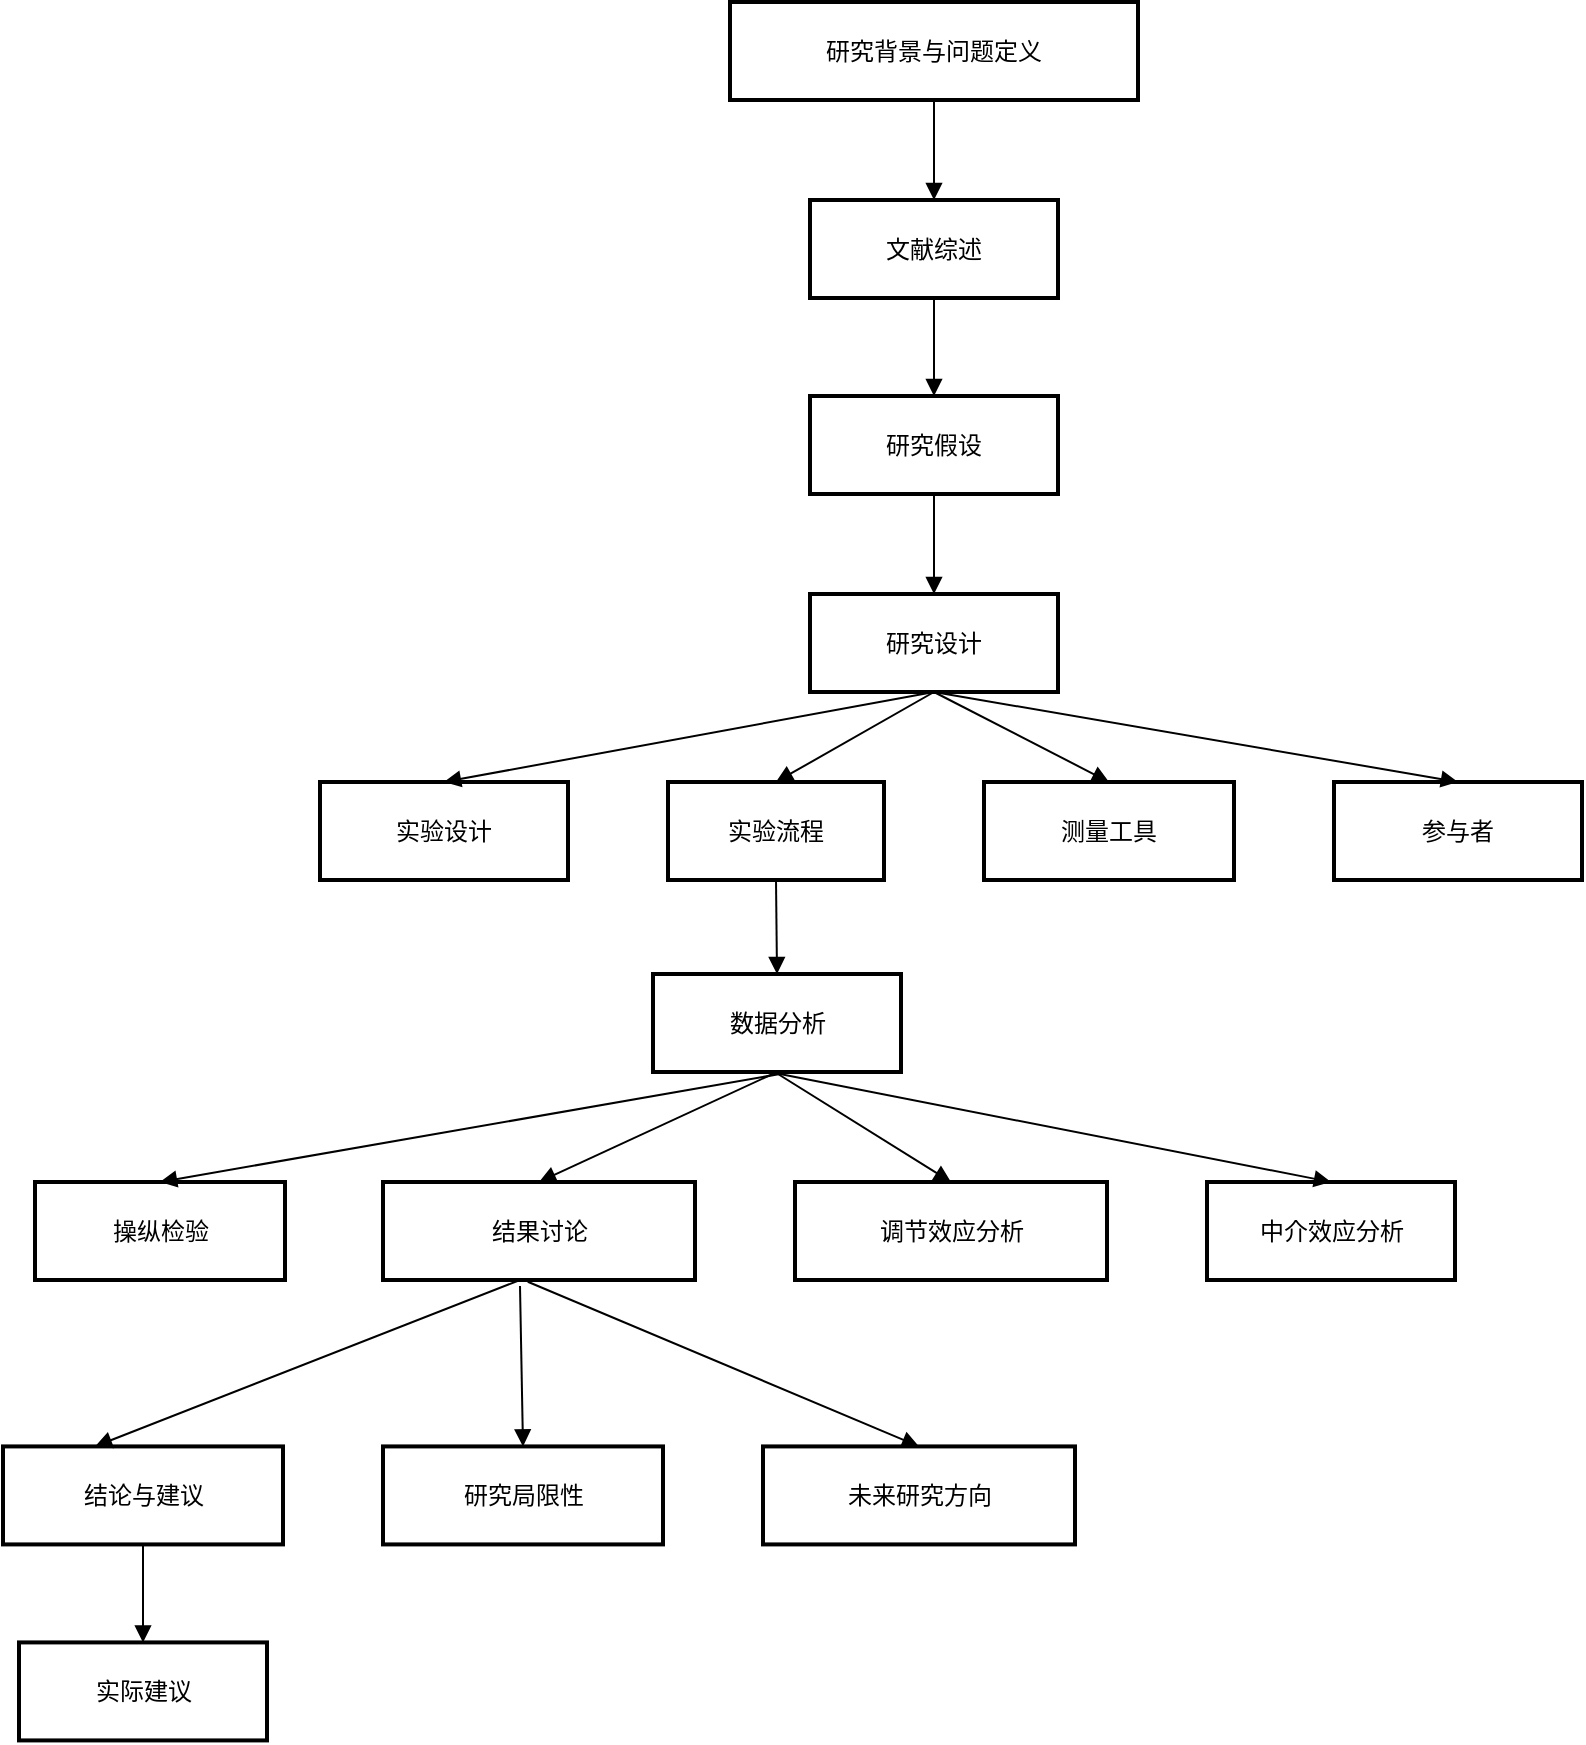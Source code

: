 <mxfile version="24.8.4">
  <diagram name="第 1 页" id="OaF-bhKsmrMqnqu9_Pql">
    <mxGraphModel dx="2295" dy="871" grid="1" gridSize="10" guides="1" tooltips="1" connect="1" arrows="1" fold="1" page="1" pageScale="1" pageWidth="827" pageHeight="1169" math="0" shadow="0">
      <root>
        <mxCell id="0" />
        <mxCell id="1" parent="0" />
        <mxCell id="jb1CcTpgGWgxQeSwXtcW-1" value="研究背景与问题定义" style="whiteSpace=wrap;strokeWidth=2;" vertex="1" parent="1">
          <mxGeometry x="75" y="20" width="204" height="49" as="geometry" />
        </mxCell>
        <mxCell id="jb1CcTpgGWgxQeSwXtcW-2" value="文献综述" style="whiteSpace=wrap;strokeWidth=2;" vertex="1" parent="1">
          <mxGeometry x="115" y="119" width="124" height="49" as="geometry" />
        </mxCell>
        <mxCell id="jb1CcTpgGWgxQeSwXtcW-3" value="研究假设" style="whiteSpace=wrap;strokeWidth=2;" vertex="1" parent="1">
          <mxGeometry x="115" y="217" width="124" height="49" as="geometry" />
        </mxCell>
        <mxCell id="jb1CcTpgGWgxQeSwXtcW-4" value="研究设计" style="whiteSpace=wrap;strokeWidth=2;" vertex="1" parent="1">
          <mxGeometry x="115" y="316" width="124" height="49" as="geometry" />
        </mxCell>
        <mxCell id="jb1CcTpgGWgxQeSwXtcW-5" value="实验设计" style="whiteSpace=wrap;strokeWidth=2;" vertex="1" parent="1">
          <mxGeometry x="-130" y="410" width="124" height="49" as="geometry" />
        </mxCell>
        <mxCell id="jb1CcTpgGWgxQeSwXtcW-6" value="实验流程" style="whiteSpace=wrap;strokeWidth=2;" vertex="1" parent="1">
          <mxGeometry x="44" y="410" width="108" height="49" as="geometry" />
        </mxCell>
        <mxCell id="jb1CcTpgGWgxQeSwXtcW-7" value="测量工具" style="whiteSpace=wrap;strokeWidth=2;" vertex="1" parent="1">
          <mxGeometry x="202" y="410" width="125" height="49" as="geometry" />
        </mxCell>
        <mxCell id="jb1CcTpgGWgxQeSwXtcW-8" value="参与者" style="whiteSpace=wrap;strokeWidth=2;" vertex="1" parent="1">
          <mxGeometry x="377" y="410" width="124" height="49" as="geometry" />
        </mxCell>
        <mxCell id="jb1CcTpgGWgxQeSwXtcW-9" value="数据分析" style="whiteSpace=wrap;strokeWidth=2;" vertex="1" parent="1">
          <mxGeometry x="36.5" y="506" width="124" height="49" as="geometry" />
        </mxCell>
        <mxCell id="jb1CcTpgGWgxQeSwXtcW-10" value="操纵检验" style="whiteSpace=wrap;strokeWidth=2;" vertex="1" parent="1">
          <mxGeometry x="-272.5" y="610" width="125" height="49" as="geometry" />
        </mxCell>
        <mxCell id="jb1CcTpgGWgxQeSwXtcW-11" value="结果讨论" style="whiteSpace=wrap;strokeWidth=2;" vertex="1" parent="1">
          <mxGeometry x="-98.5" y="610" width="156" height="49" as="geometry" />
        </mxCell>
        <mxCell id="jb1CcTpgGWgxQeSwXtcW-12" value="调节效应分析" style="whiteSpace=wrap;strokeWidth=2;" vertex="1" parent="1">
          <mxGeometry x="107.5" y="610" width="156" height="49" as="geometry" />
        </mxCell>
        <mxCell id="jb1CcTpgGWgxQeSwXtcW-13" value="中介效应分析" style="whiteSpace=wrap;strokeWidth=2;" vertex="1" parent="1">
          <mxGeometry x="313.5" y="610" width="124" height="49" as="geometry" />
        </mxCell>
        <mxCell id="jb1CcTpgGWgxQeSwXtcW-14" value="结论与建议" style="whiteSpace=wrap;strokeWidth=2;" vertex="1" parent="1">
          <mxGeometry x="-288.5" y="742.21" width="140" height="49" as="geometry" />
        </mxCell>
        <mxCell id="jb1CcTpgGWgxQeSwXtcW-15" value="研究局限性" style="whiteSpace=wrap;strokeWidth=2;" vertex="1" parent="1">
          <mxGeometry x="-98.5" y="742.21" width="140" height="49" as="geometry" />
        </mxCell>
        <mxCell id="jb1CcTpgGWgxQeSwXtcW-16" value="未来研究方向" style="whiteSpace=wrap;strokeWidth=2;" vertex="1" parent="1">
          <mxGeometry x="91.5" y="742.21" width="156" height="49" as="geometry" />
        </mxCell>
        <mxCell id="jb1CcTpgGWgxQeSwXtcW-17" value="实际建议" style="whiteSpace=wrap;strokeWidth=2;" vertex="1" parent="1">
          <mxGeometry x="-280.5" y="840.21" width="124" height="49" as="geometry" />
        </mxCell>
        <mxCell id="jb1CcTpgGWgxQeSwXtcW-18" value="" style="curved=1;startArrow=none;endArrow=block;exitX=0.5;exitY=0.99;entryX=0.5;entryY=-0.01;rounded=0;" edge="1" parent="1" source="jb1CcTpgGWgxQeSwXtcW-1" target="jb1CcTpgGWgxQeSwXtcW-2">
          <mxGeometry relative="1" as="geometry">
            <Array as="points" />
          </mxGeometry>
        </mxCell>
        <mxCell id="jb1CcTpgGWgxQeSwXtcW-19" value="" style="curved=1;startArrow=none;endArrow=block;exitX=0.5;exitY=0.98;entryX=0.5;entryY=0;rounded=0;" edge="1" parent="1" source="jb1CcTpgGWgxQeSwXtcW-2" target="jb1CcTpgGWgxQeSwXtcW-3">
          <mxGeometry relative="1" as="geometry">
            <Array as="points" />
          </mxGeometry>
        </mxCell>
        <mxCell id="jb1CcTpgGWgxQeSwXtcW-20" value="" style="curved=1;startArrow=none;endArrow=block;exitX=0.5;exitY=0.99;entryX=0.5;entryY=-0.01;rounded=0;" edge="1" parent="1" source="jb1CcTpgGWgxQeSwXtcW-3" target="jb1CcTpgGWgxQeSwXtcW-4">
          <mxGeometry relative="1" as="geometry">
            <Array as="points" />
          </mxGeometry>
        </mxCell>
        <mxCell id="jb1CcTpgGWgxQeSwXtcW-21" value="" style="startArrow=none;endArrow=block;exitX=0.5;exitY=1;entryX=0.5;entryY=0;rounded=0;exitDx=0;exitDy=0;" edge="1" parent="1" source="jb1CcTpgGWgxQeSwXtcW-4" target="jb1CcTpgGWgxQeSwXtcW-5">
          <mxGeometry relative="1" as="geometry" />
        </mxCell>
        <mxCell id="jb1CcTpgGWgxQeSwXtcW-22" value="" style="startArrow=none;endArrow=block;exitX=0.5;exitY=1;entryX=0.5;entryY=0;rounded=0;exitDx=0;exitDy=0;" edge="1" parent="1" source="jb1CcTpgGWgxQeSwXtcW-4" target="jb1CcTpgGWgxQeSwXtcW-6">
          <mxGeometry relative="1" as="geometry" />
        </mxCell>
        <mxCell id="jb1CcTpgGWgxQeSwXtcW-23" value="" style="startArrow=none;endArrow=block;entryX=0.5;entryY=0;rounded=0;exitX=0.5;exitY=1;exitDx=0;exitDy=0;" edge="1" parent="1" source="jb1CcTpgGWgxQeSwXtcW-4" target="jb1CcTpgGWgxQeSwXtcW-7">
          <mxGeometry relative="1" as="geometry">
            <mxPoint x="180" y="370" as="sourcePoint" />
          </mxGeometry>
        </mxCell>
        <mxCell id="jb1CcTpgGWgxQeSwXtcW-24" value="" style="startArrow=none;endArrow=block;entryX=0.5;entryY=0;rounded=0;exitX=0.5;exitY=1;exitDx=0;exitDy=0;" edge="1" parent="1" source="jb1CcTpgGWgxQeSwXtcW-4" target="jb1CcTpgGWgxQeSwXtcW-8">
          <mxGeometry relative="1" as="geometry">
            <mxPoint x="180" y="370" as="sourcePoint" />
          </mxGeometry>
        </mxCell>
        <mxCell id="jb1CcTpgGWgxQeSwXtcW-25" value="" style="curved=1;startArrow=none;endArrow=block;entryX=0.5;entryY=-0.01;rounded=0;exitX=0.5;exitY=1;exitDx=0;exitDy=0;" edge="1" parent="1" source="jb1CcTpgGWgxQeSwXtcW-6" target="jb1CcTpgGWgxQeSwXtcW-9">
          <mxGeometry relative="1" as="geometry">
            <Array as="points" />
            <mxPoint x="100" y="466" as="sourcePoint" />
          </mxGeometry>
        </mxCell>
        <mxCell id="jb1CcTpgGWgxQeSwXtcW-26" value="" style="startArrow=none;endArrow=block;entryX=0.5;entryY=0;rounded=0;" edge="1" parent="1" target="jb1CcTpgGWgxQeSwXtcW-10">
          <mxGeometry relative="1" as="geometry">
            <mxPoint x="100" y="556" as="sourcePoint" />
          </mxGeometry>
        </mxCell>
        <mxCell id="jb1CcTpgGWgxQeSwXtcW-27" value="" style="startArrow=none;endArrow=block;exitX=0.5;exitY=1;entryX=0.5;entryY=0;rounded=0;exitDx=0;exitDy=0;" edge="1" parent="1" source="jb1CcTpgGWgxQeSwXtcW-9" target="jb1CcTpgGWgxQeSwXtcW-11">
          <mxGeometry relative="1" as="geometry" />
        </mxCell>
        <mxCell id="jb1CcTpgGWgxQeSwXtcW-28" value="" style="startArrow=none;endArrow=block;entryX=0.5;entryY=0;rounded=0;" edge="1" parent="1" target="jb1CcTpgGWgxQeSwXtcW-12">
          <mxGeometry relative="1" as="geometry">
            <mxPoint x="99" y="556" as="sourcePoint" />
          </mxGeometry>
        </mxCell>
        <mxCell id="jb1CcTpgGWgxQeSwXtcW-29" value="" style="startArrow=none;endArrow=block;entryX=0.5;entryY=0;rounded=0;" edge="1" parent="1" target="jb1CcTpgGWgxQeSwXtcW-13">
          <mxGeometry relative="1" as="geometry">
            <mxPoint x="100" y="556" as="sourcePoint" />
          </mxGeometry>
        </mxCell>
        <mxCell id="jb1CcTpgGWgxQeSwXtcW-30" value="" style="startArrow=none;endArrow=block;entryX=0.5;entryY=-0.01;rounded=0;" edge="1" parent="1">
          <mxGeometry relative="1" as="geometry">
            <mxPoint x="-30" y="659" as="sourcePoint" />
            <mxPoint x="-242.5" y="742.21" as="targetPoint" />
          </mxGeometry>
        </mxCell>
        <mxCell id="jb1CcTpgGWgxQeSwXtcW-31" value="" style="startArrow=none;endArrow=block;entryX=0.5;entryY=-0.01;rounded=0;" edge="1" parent="1" target="jb1CcTpgGWgxQeSwXtcW-15">
          <mxGeometry relative="1" as="geometry">
            <mxPoint x="-30" y="662" as="sourcePoint" />
          </mxGeometry>
        </mxCell>
        <mxCell id="jb1CcTpgGWgxQeSwXtcW-32" value="" style="startArrow=none;endArrow=block;entryX=0.5;entryY=-0.01;rounded=0;exitX=0.464;exitY=1.018;exitDx=0;exitDy=0;exitPerimeter=0;" edge="1" parent="1" source="jb1CcTpgGWgxQeSwXtcW-11" target="jb1CcTpgGWgxQeSwXtcW-16">
          <mxGeometry relative="1" as="geometry">
            <mxPoint x="-30" y="662" as="sourcePoint" />
          </mxGeometry>
        </mxCell>
        <mxCell id="jb1CcTpgGWgxQeSwXtcW-33" value="" style="curved=1;startArrow=none;endArrow=block;exitX=0.5;exitY=0.98;entryX=0.5;entryY=0;rounded=0;" edge="1" parent="1" source="jb1CcTpgGWgxQeSwXtcW-14" target="jb1CcTpgGWgxQeSwXtcW-17">
          <mxGeometry relative="1" as="geometry">
            <Array as="points" />
          </mxGeometry>
        </mxCell>
      </root>
    </mxGraphModel>
  </diagram>
</mxfile>
